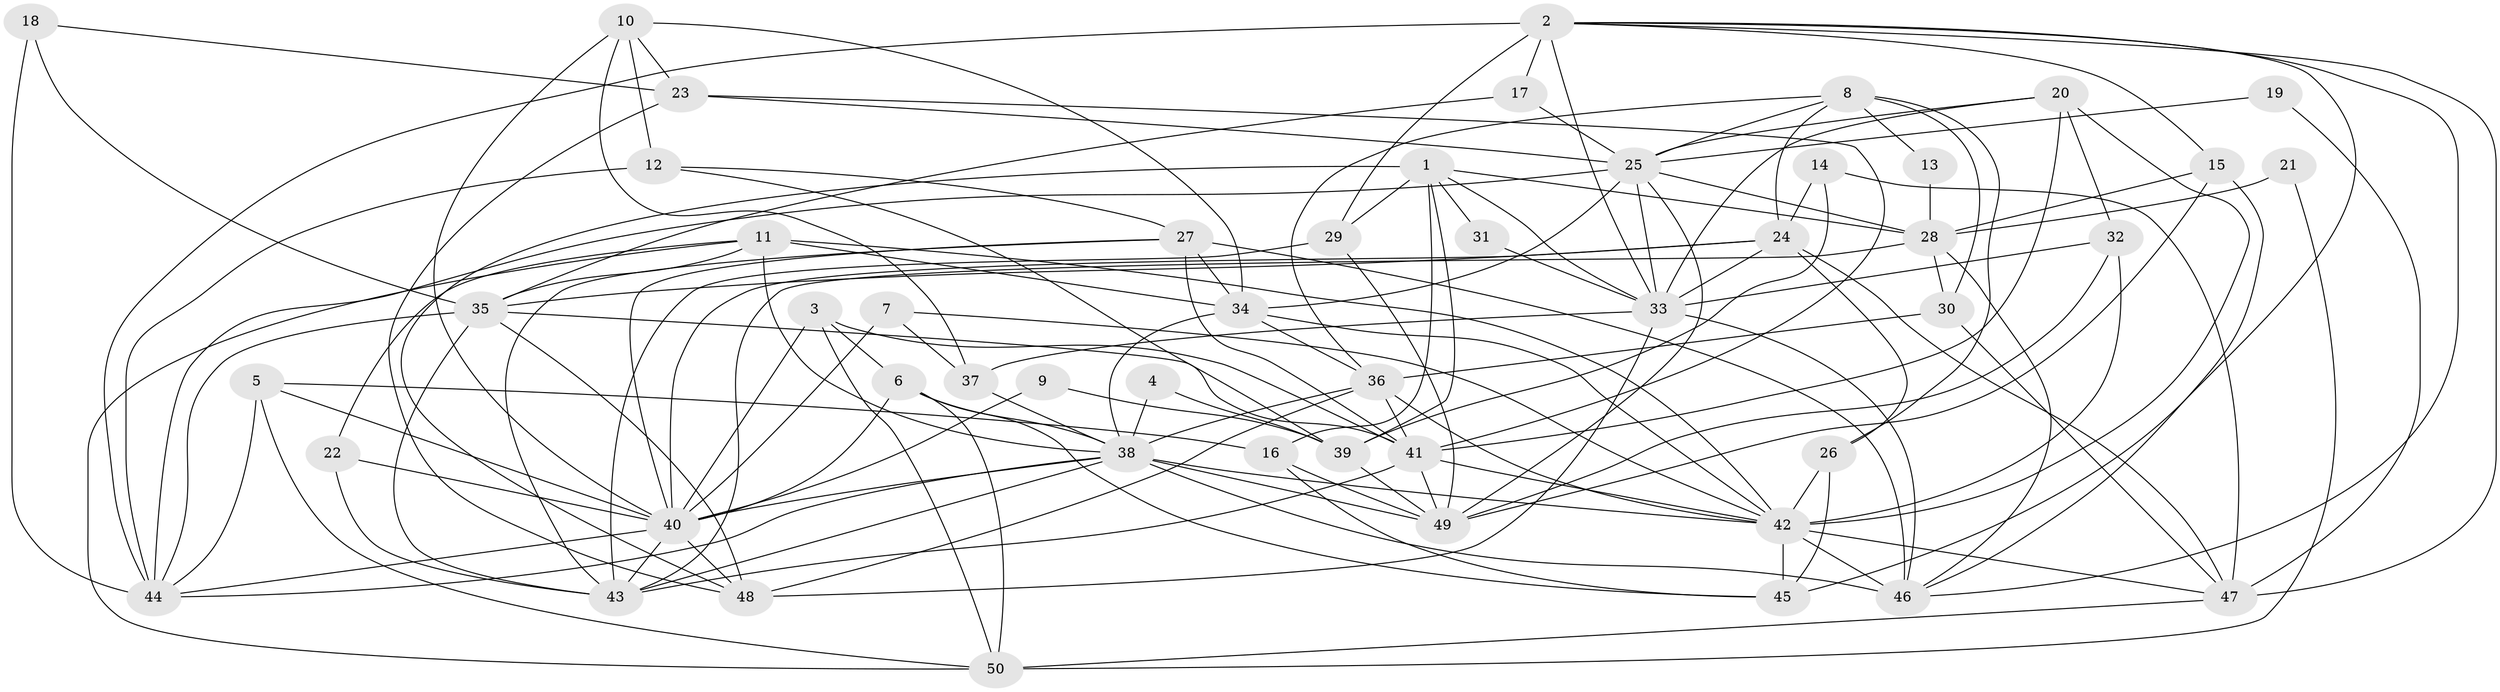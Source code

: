 // original degree distribution, {2: 0.15151515151515152, 3: 0.26262626262626265, 7: 0.050505050505050504, 4: 0.25252525252525254, 5: 0.15151515151515152, 6: 0.13131313131313133}
// Generated by graph-tools (version 1.1) at 2025/26/03/09/25 03:26:16]
// undirected, 50 vertices, 142 edges
graph export_dot {
graph [start="1"]
  node [color=gray90,style=filled];
  1;
  2;
  3;
  4;
  5;
  6;
  7;
  8;
  9;
  10;
  11;
  12;
  13;
  14;
  15;
  16;
  17;
  18;
  19;
  20;
  21;
  22;
  23;
  24;
  25;
  26;
  27;
  28;
  29;
  30;
  31;
  32;
  33;
  34;
  35;
  36;
  37;
  38;
  39;
  40;
  41;
  42;
  43;
  44;
  45;
  46;
  47;
  48;
  49;
  50;
  1 -- 16 [weight=1.0];
  1 -- 28 [weight=1.0];
  1 -- 29 [weight=1.0];
  1 -- 31 [weight=1.0];
  1 -- 33 [weight=1.0];
  1 -- 39 [weight=1.0];
  1 -- 48 [weight=1.0];
  2 -- 15 [weight=1.0];
  2 -- 17 [weight=1.0];
  2 -- 29 [weight=2.0];
  2 -- 33 [weight=1.0];
  2 -- 44 [weight=2.0];
  2 -- 45 [weight=1.0];
  2 -- 46 [weight=1.0];
  2 -- 47 [weight=1.0];
  3 -- 6 [weight=1.0];
  3 -- 40 [weight=1.0];
  3 -- 41 [weight=1.0];
  3 -- 50 [weight=1.0];
  4 -- 38 [weight=1.0];
  4 -- 39 [weight=1.0];
  5 -- 16 [weight=1.0];
  5 -- 40 [weight=1.0];
  5 -- 44 [weight=1.0];
  5 -- 50 [weight=1.0];
  6 -- 38 [weight=1.0];
  6 -- 40 [weight=1.0];
  6 -- 45 [weight=1.0];
  6 -- 50 [weight=1.0];
  7 -- 37 [weight=1.0];
  7 -- 40 [weight=1.0];
  7 -- 42 [weight=1.0];
  8 -- 13 [weight=1.0];
  8 -- 24 [weight=1.0];
  8 -- 25 [weight=1.0];
  8 -- 26 [weight=1.0];
  8 -- 30 [weight=1.0];
  8 -- 36 [weight=1.0];
  9 -- 39 [weight=1.0];
  9 -- 40 [weight=2.0];
  10 -- 12 [weight=1.0];
  10 -- 23 [weight=1.0];
  10 -- 34 [weight=1.0];
  10 -- 37 [weight=1.0];
  10 -- 40 [weight=1.0];
  11 -- 22 [weight=1.0];
  11 -- 34 [weight=1.0];
  11 -- 35 [weight=1.0];
  11 -- 38 [weight=1.0];
  11 -- 42 [weight=1.0];
  11 -- 50 [weight=1.0];
  12 -- 27 [weight=1.0];
  12 -- 39 [weight=1.0];
  12 -- 44 [weight=1.0];
  13 -- 28 [weight=1.0];
  14 -- 24 [weight=1.0];
  14 -- 39 [weight=1.0];
  14 -- 47 [weight=1.0];
  15 -- 28 [weight=1.0];
  15 -- 46 [weight=1.0];
  15 -- 49 [weight=1.0];
  16 -- 45 [weight=1.0];
  16 -- 49 [weight=1.0];
  17 -- 25 [weight=1.0];
  17 -- 35 [weight=1.0];
  18 -- 23 [weight=1.0];
  18 -- 35 [weight=1.0];
  18 -- 44 [weight=2.0];
  19 -- 25 [weight=1.0];
  19 -- 47 [weight=1.0];
  20 -- 25 [weight=1.0];
  20 -- 32 [weight=1.0];
  20 -- 33 [weight=1.0];
  20 -- 41 [weight=1.0];
  20 -- 42 [weight=1.0];
  21 -- 28 [weight=1.0];
  21 -- 50 [weight=1.0];
  22 -- 40 [weight=1.0];
  22 -- 43 [weight=1.0];
  23 -- 25 [weight=1.0];
  23 -- 41 [weight=1.0];
  23 -- 48 [weight=1.0];
  24 -- 26 [weight=1.0];
  24 -- 33 [weight=1.0];
  24 -- 35 [weight=1.0];
  24 -- 40 [weight=1.0];
  24 -- 47 [weight=1.0];
  25 -- 28 [weight=1.0];
  25 -- 33 [weight=1.0];
  25 -- 34 [weight=1.0];
  25 -- 44 [weight=1.0];
  25 -- 49 [weight=1.0];
  26 -- 42 [weight=1.0];
  26 -- 45 [weight=1.0];
  27 -- 34 [weight=1.0];
  27 -- 40 [weight=1.0];
  27 -- 41 [weight=1.0];
  27 -- 43 [weight=1.0];
  27 -- 46 [weight=1.0];
  28 -- 30 [weight=1.0];
  28 -- 43 [weight=1.0];
  28 -- 46 [weight=1.0];
  29 -- 43 [weight=1.0];
  29 -- 49 [weight=1.0];
  30 -- 36 [weight=1.0];
  30 -- 47 [weight=1.0];
  31 -- 33 [weight=1.0];
  32 -- 33 [weight=1.0];
  32 -- 42 [weight=1.0];
  32 -- 49 [weight=1.0];
  33 -- 37 [weight=1.0];
  33 -- 46 [weight=1.0];
  33 -- 48 [weight=1.0];
  34 -- 36 [weight=1.0];
  34 -- 38 [weight=1.0];
  34 -- 42 [weight=1.0];
  35 -- 41 [weight=1.0];
  35 -- 43 [weight=1.0];
  35 -- 44 [weight=1.0];
  35 -- 48 [weight=1.0];
  36 -- 38 [weight=1.0];
  36 -- 41 [weight=1.0];
  36 -- 42 [weight=1.0];
  36 -- 48 [weight=1.0];
  37 -- 38 [weight=1.0];
  38 -- 40 [weight=1.0];
  38 -- 42 [weight=1.0];
  38 -- 43 [weight=1.0];
  38 -- 44 [weight=1.0];
  38 -- 46 [weight=2.0];
  38 -- 49 [weight=1.0];
  39 -- 49 [weight=1.0];
  40 -- 43 [weight=1.0];
  40 -- 44 [weight=1.0];
  40 -- 48 [weight=1.0];
  41 -- 42 [weight=1.0];
  41 -- 43 [weight=1.0];
  41 -- 49 [weight=1.0];
  42 -- 45 [weight=1.0];
  42 -- 46 [weight=1.0];
  42 -- 47 [weight=1.0];
  47 -- 50 [weight=1.0];
}
